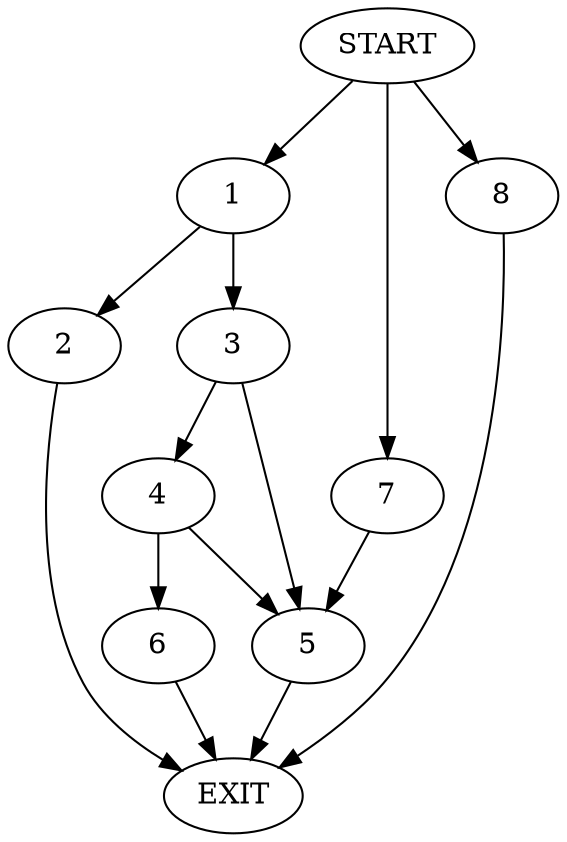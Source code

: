 digraph {
0 [label="START"]
9 [label="EXIT"]
0 -> 1
1 -> 2
1 -> 3
2 -> 9
3 -> 4
3 -> 5
5 -> 9
4 -> 5
4 -> 6
6 -> 9
0 -> 7
7 -> 5
0 -> 8
8 -> 9
}
